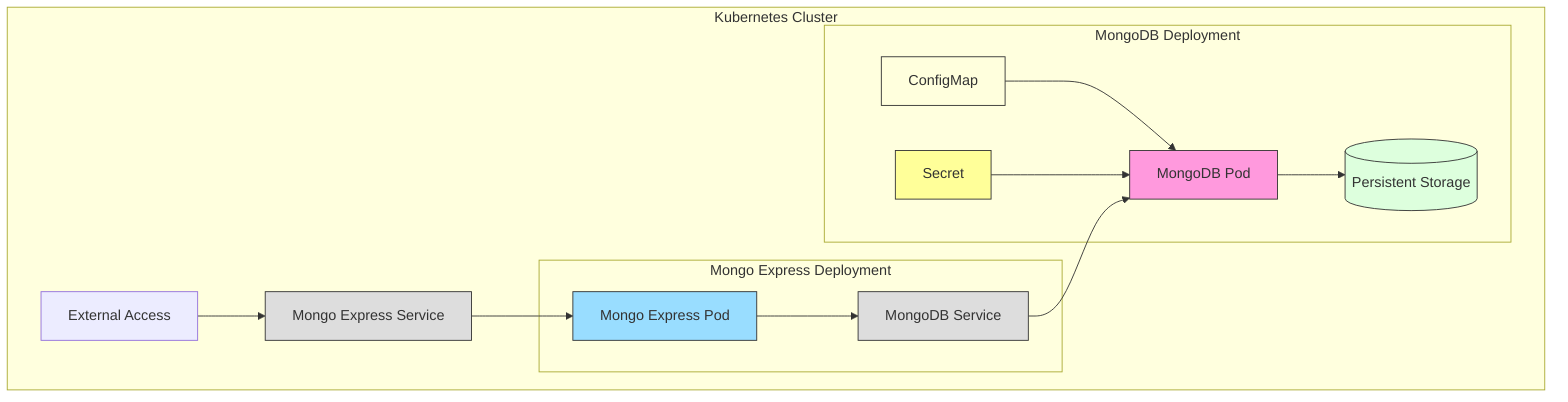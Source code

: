 flowchart TD
    subgraph KC["Kubernetes Cluster"]
        subgraph MD["MongoDB Deployment"]
            A[MongoDB Pod]
            B[(Persistent Storage)]
            C[ConfigMap]
            D[Secret]
            A --> B
            C --> A
            D --> A
        end
        
        subgraph ME["Mongo Express Deployment"]
            E[Mongo Express Pod]
            F[MongoDB Service]
            F --> A
            E --> F
        end
        
        G[Mongo Express Service]
        H[External Access]
        G --> E
        H --> G
    end

    classDef mongodb fill:#f9d,stroke:#333
    classDef mongoexpress fill:#9df,stroke:#333
    classDef storage fill:#dfd,stroke:#333
    classDef config fill:#ffd,stroke:#333
    classDef secret fill:#ff9,stroke:#333
    classDef service fill:#ddd,stroke:#333

    class A mongodb
    class E mongoexpress
    class B storage
    class C config
    class D secret
    class F,G service